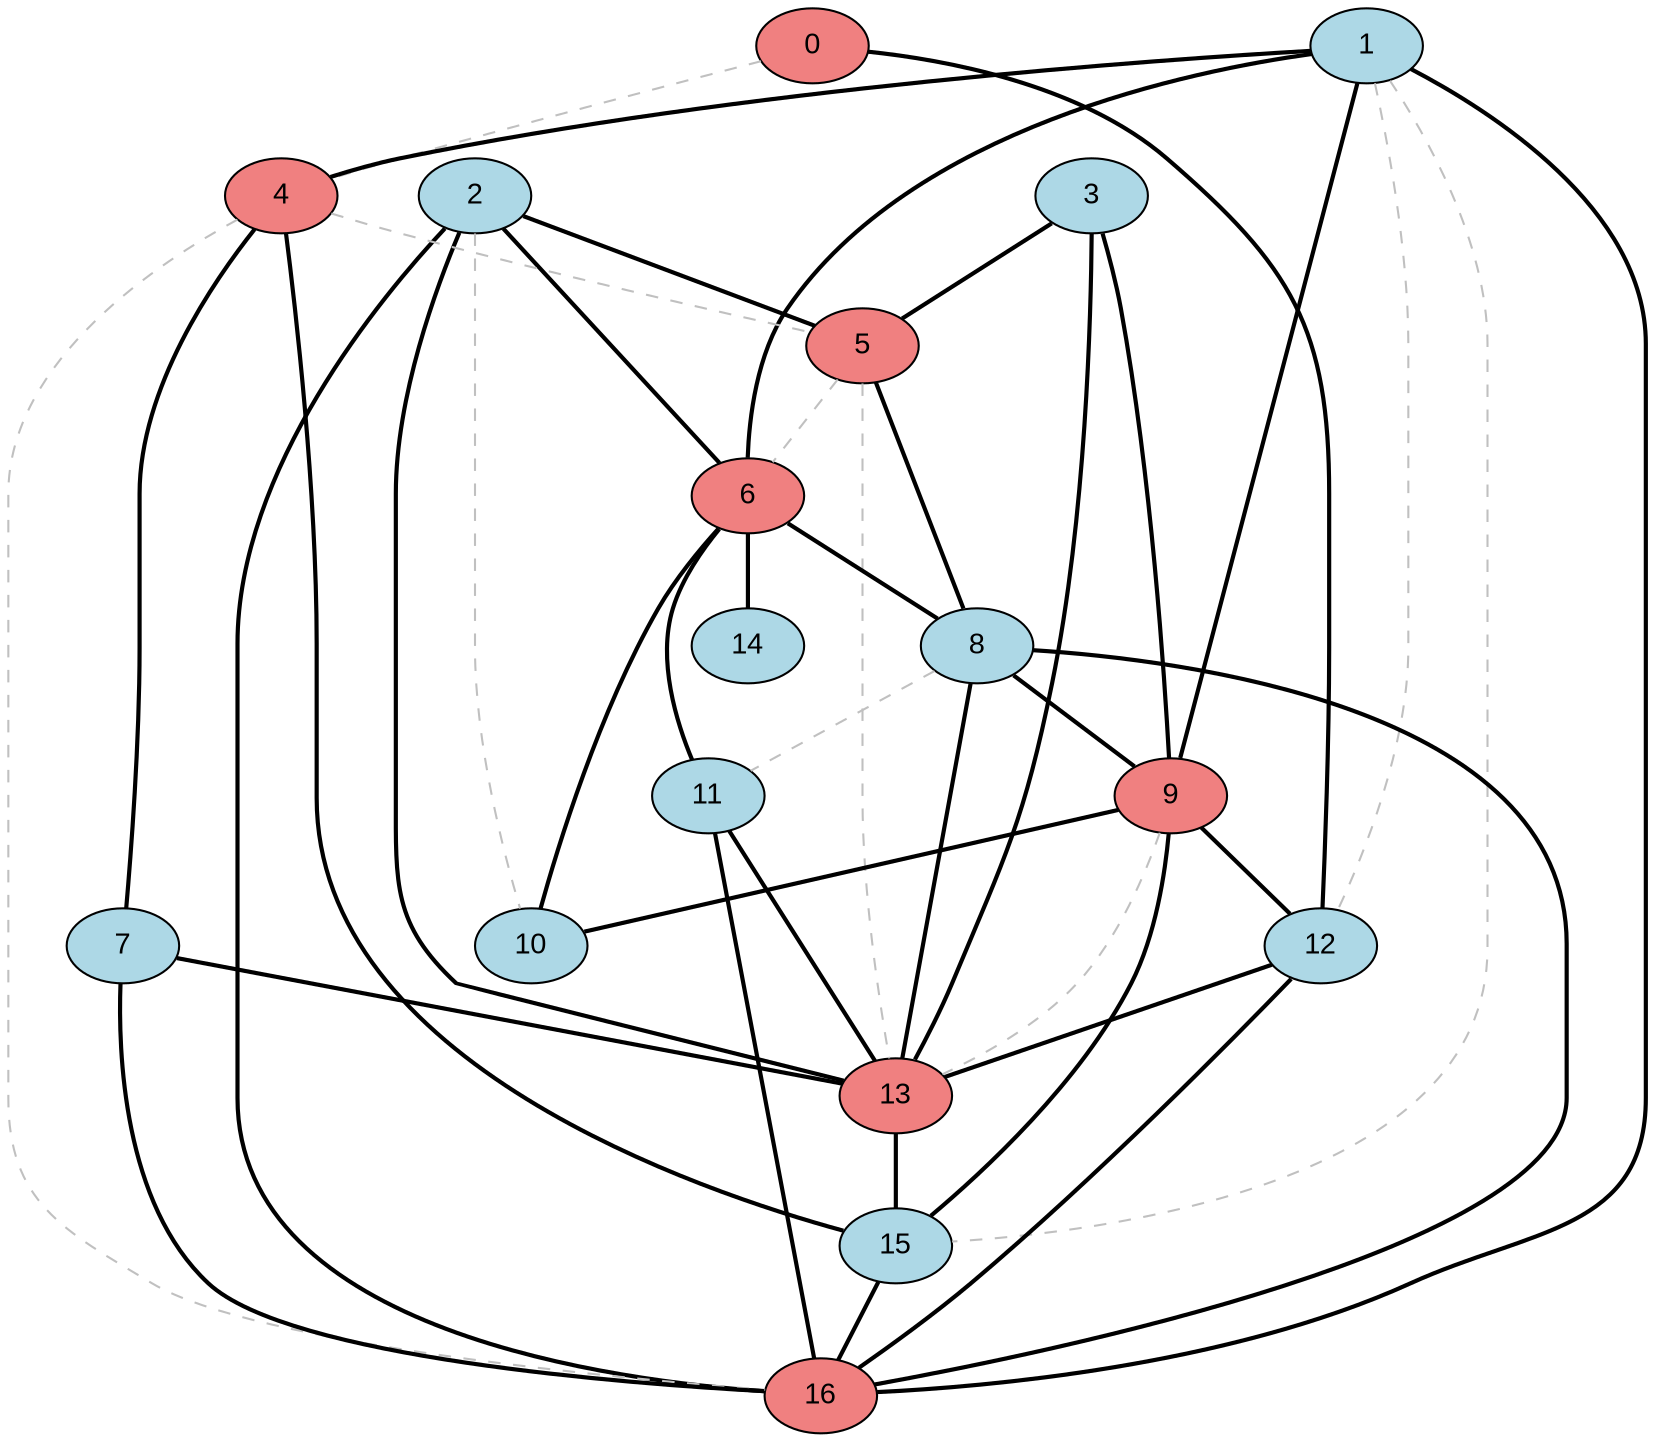 graph MaxCutBruteForce {
  node [style=filled, fontname="Arial"];
  0 [fillcolor=lightcoral];
  1 [fillcolor=lightblue];
  2 [fillcolor=lightblue];
  3 [fillcolor=lightblue];
  4 [fillcolor=lightcoral];
  5 [fillcolor=lightcoral];
  6 [fillcolor=lightcoral];
  7 [fillcolor=lightblue];
  8 [fillcolor=lightblue];
  9 [fillcolor=lightcoral];
  10 [fillcolor=lightblue];
  11 [fillcolor=lightblue];
  12 [fillcolor=lightblue];
  13 [fillcolor=lightcoral];
  14 [fillcolor=lightblue];
  15 [fillcolor=lightblue];
  16 [fillcolor=lightcoral];
  0 -- 4 [color=gray, style=dashed];
  0 -- 12 [color=black, style=bold];
  1 -- 4 [color=black, style=bold];
  1 -- 6 [color=black, style=bold];
  1 -- 9 [color=black, style=bold];
  1 -- 12 [color=gray, style=dashed];
  1 -- 15 [color=gray, style=dashed];
  1 -- 16 [color=black, style=bold];
  2 -- 5 [color=black, style=bold];
  2 -- 6 [color=black, style=bold];
  2 -- 10 [color=gray, style=dashed];
  2 -- 13 [color=black, style=bold];
  2 -- 16 [color=black, style=bold];
  3 -- 5 [color=black, style=bold];
  3 -- 9 [color=black, style=bold];
  3 -- 13 [color=black, style=bold];
  4 -- 5 [color=gray, style=dashed];
  4 -- 7 [color=black, style=bold];
  4 -- 15 [color=black, style=bold];
  4 -- 16 [color=gray, style=dashed];
  5 -- 6 [color=gray, style=dashed];
  5 -- 8 [color=black, style=bold];
  5 -- 13 [color=gray, style=dashed];
  6 -- 8 [color=black, style=bold];
  6 -- 10 [color=black, style=bold];
  6 -- 11 [color=black, style=bold];
  6 -- 14 [color=black, style=bold];
  7 -- 13 [color=black, style=bold];
  7 -- 16 [color=black, style=bold];
  8 -- 9 [color=black, style=bold];
  8 -- 11 [color=gray, style=dashed];
  8 -- 13 [color=black, style=bold];
  8 -- 16 [color=black, style=bold];
  9 -- 10 [color=black, style=bold];
  9 -- 12 [color=black, style=bold];
  9 -- 13 [color=gray, style=dashed];
  9 -- 15 [color=black, style=bold];
  11 -- 13 [color=black, style=bold];
  11 -- 16 [color=black, style=bold];
  12 -- 13 [color=black, style=bold];
  12 -- 16 [color=black, style=bold];
  13 -- 15 [color=black, style=bold];
  15 -- 16 [color=black, style=bold];
}
